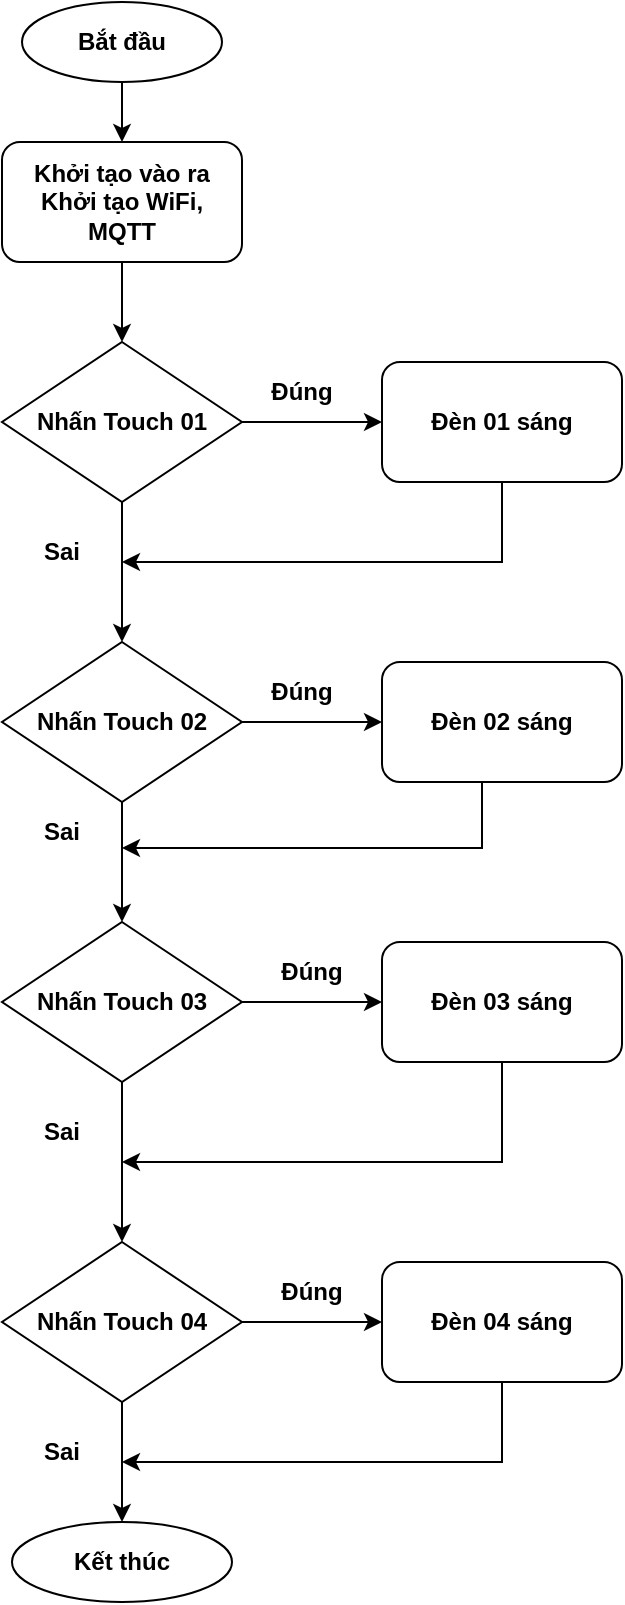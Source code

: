 <mxfile version="18.1.3" type="device"><diagram id="g4ROdZcPPYTlrWrsZbQ4" name="Page-1"><mxGraphModel dx="1021" dy="662" grid="1" gridSize="10" guides="1" tooltips="1" connect="1" arrows="1" fold="1" page="1" pageScale="1" pageWidth="850" pageHeight="1100" math="0" shadow="0"><root><mxCell id="0"/><mxCell id="1" parent="0"/><mxCell id="r99RDJfEiMm1alhPuYH--7" style="edgeStyle=orthogonalEdgeStyle;rounded=0;orthogonalLoop=1;jettySize=auto;html=1;entryX=0.5;entryY=0;entryDx=0;entryDy=0;fontStyle=1" parent="1" source="r99RDJfEiMm1alhPuYH--1" target="r99RDJfEiMm1alhPuYH--2" edge="1"><mxGeometry relative="1" as="geometry"/></mxCell><mxCell id="r99RDJfEiMm1alhPuYH--1" value="Bắt đầu" style="ellipse;whiteSpace=wrap;html=1;fontStyle=1" parent="1" vertex="1"><mxGeometry x="310" y="220" width="100" height="40" as="geometry"/></mxCell><mxCell id="r99RDJfEiMm1alhPuYH--6" style="edgeStyle=orthogonalEdgeStyle;rounded=0;orthogonalLoop=1;jettySize=auto;html=1;entryX=0.5;entryY=0;entryDx=0;entryDy=0;fontStyle=1" parent="1" source="r99RDJfEiMm1alhPuYH--2" target="r99RDJfEiMm1alhPuYH--3" edge="1"><mxGeometry relative="1" as="geometry"/></mxCell><mxCell id="r99RDJfEiMm1alhPuYH--2" value="Khởi tạo vào ra&lt;br&gt;Khởi tạo WiFi, MQTT" style="rounded=1;whiteSpace=wrap;html=1;fontStyle=1" parent="1" vertex="1"><mxGeometry x="300" y="290" width="120" height="60" as="geometry"/></mxCell><mxCell id="r99RDJfEiMm1alhPuYH--4" style="edgeStyle=orthogonalEdgeStyle;rounded=0;orthogonalLoop=1;jettySize=auto;html=1;fontStyle=1" parent="1" source="r99RDJfEiMm1alhPuYH--3" edge="1"><mxGeometry relative="1" as="geometry"><mxPoint x="490" y="430.0" as="targetPoint"/></mxGeometry></mxCell><mxCell id="r99RDJfEiMm1alhPuYH--13" style="edgeStyle=orthogonalEdgeStyle;rounded=0;orthogonalLoop=1;jettySize=auto;html=1;entryX=0.5;entryY=0;entryDx=0;entryDy=0;fontStyle=1" parent="1" source="r99RDJfEiMm1alhPuYH--3" target="r99RDJfEiMm1alhPuYH--11" edge="1"><mxGeometry relative="1" as="geometry"/></mxCell><mxCell id="r99RDJfEiMm1alhPuYH--3" value="Nhấn Touch 01" style="rhombus;whiteSpace=wrap;html=1;fontStyle=1" parent="1" vertex="1"><mxGeometry x="300" y="390" width="120" height="80" as="geometry"/></mxCell><mxCell id="dFUcW2SsyVRvBh-jpTlh-6" style="edgeStyle=orthogonalEdgeStyle;rounded=0;orthogonalLoop=1;jettySize=auto;html=1;" edge="1" parent="1" source="r99RDJfEiMm1alhPuYH--8"><mxGeometry relative="1" as="geometry"><mxPoint x="360" y="500" as="targetPoint"/><Array as="points"><mxPoint x="550" y="500"/></Array></mxGeometry></mxCell><mxCell id="r99RDJfEiMm1alhPuYH--8" value="Đèn 01 sáng" style="rounded=1;whiteSpace=wrap;html=1;fontStyle=1" parent="1" vertex="1"><mxGeometry x="490" y="400" width="120" height="60" as="geometry"/></mxCell><mxCell id="r99RDJfEiMm1alhPuYH--9" style="edgeStyle=orthogonalEdgeStyle;rounded=0;orthogonalLoop=1;jettySize=auto;html=1;fontStyle=1" parent="1" source="r99RDJfEiMm1alhPuYH--11" edge="1"><mxGeometry relative="1" as="geometry"><mxPoint x="490" y="580.0" as="targetPoint"/></mxGeometry></mxCell><mxCell id="r99RDJfEiMm1alhPuYH--18" style="edgeStyle=orthogonalEdgeStyle;rounded=0;orthogonalLoop=1;jettySize=auto;html=1;entryX=0.5;entryY=0;entryDx=0;entryDy=0;fontStyle=1" parent="1" source="r99RDJfEiMm1alhPuYH--11" target="r99RDJfEiMm1alhPuYH--16" edge="1"><mxGeometry relative="1" as="geometry"/></mxCell><mxCell id="r99RDJfEiMm1alhPuYH--11" value="Nhấn Touch 02" style="rhombus;whiteSpace=wrap;html=1;fontStyle=1" parent="1" vertex="1"><mxGeometry x="300" y="540" width="120" height="80" as="geometry"/></mxCell><mxCell id="dFUcW2SsyVRvBh-jpTlh-5" style="edgeStyle=orthogonalEdgeStyle;rounded=0;orthogonalLoop=1;jettySize=auto;html=1;entryX=1;entryY=0.75;entryDx=0;entryDy=0;" edge="1" parent="1" source="r99RDJfEiMm1alhPuYH--12" target="r99RDJfEiMm1alhPuYH--37"><mxGeometry relative="1" as="geometry"><mxPoint x="550" y="670" as="targetPoint"/><Array as="points"><mxPoint x="540" y="643"/><mxPoint x="360" y="643"/></Array></mxGeometry></mxCell><mxCell id="r99RDJfEiMm1alhPuYH--12" value="Đèn 02 sáng" style="rounded=1;whiteSpace=wrap;html=1;fontStyle=1" parent="1" vertex="1"><mxGeometry x="490" y="550" width="120" height="60" as="geometry"/></mxCell><mxCell id="r99RDJfEiMm1alhPuYH--14" style="edgeStyle=orthogonalEdgeStyle;rounded=0;orthogonalLoop=1;jettySize=auto;html=1;fontStyle=1" parent="1" source="r99RDJfEiMm1alhPuYH--16" edge="1"><mxGeometry relative="1" as="geometry"><mxPoint x="490" y="720.0" as="targetPoint"/></mxGeometry></mxCell><mxCell id="r99RDJfEiMm1alhPuYH--23" style="edgeStyle=orthogonalEdgeStyle;rounded=0;orthogonalLoop=1;jettySize=auto;html=1;entryX=0.5;entryY=0;entryDx=0;entryDy=0;fontStyle=1" parent="1" source="r99RDJfEiMm1alhPuYH--16" target="r99RDJfEiMm1alhPuYH--21" edge="1"><mxGeometry relative="1" as="geometry"/></mxCell><mxCell id="r99RDJfEiMm1alhPuYH--16" value="Nhấn Touch 03" style="rhombus;whiteSpace=wrap;html=1;fontStyle=1" parent="1" vertex="1"><mxGeometry x="300" y="680" width="120" height="80" as="geometry"/></mxCell><mxCell id="dFUcW2SsyVRvBh-jpTlh-4" style="edgeStyle=orthogonalEdgeStyle;rounded=0;orthogonalLoop=1;jettySize=auto;html=1;" edge="1" parent="1" source="r99RDJfEiMm1alhPuYH--17"><mxGeometry relative="1" as="geometry"><mxPoint x="360" y="800" as="targetPoint"/><Array as="points"><mxPoint x="550" y="800"/><mxPoint x="360" y="800"/></Array></mxGeometry></mxCell><mxCell id="r99RDJfEiMm1alhPuYH--17" value="Đèn 03 sáng" style="rounded=1;whiteSpace=wrap;html=1;fontStyle=1" parent="1" vertex="1"><mxGeometry x="490" y="690" width="120" height="60" as="geometry"/></mxCell><mxCell id="r99RDJfEiMm1alhPuYH--19" style="edgeStyle=orthogonalEdgeStyle;rounded=0;orthogonalLoop=1;jettySize=auto;html=1;fontStyle=1" parent="1" source="r99RDJfEiMm1alhPuYH--21" edge="1"><mxGeometry relative="1" as="geometry"><mxPoint x="490" y="880.0" as="targetPoint"/></mxGeometry></mxCell><mxCell id="dFUcW2SsyVRvBh-jpTlh-3" style="edgeStyle=orthogonalEdgeStyle;rounded=0;orthogonalLoop=1;jettySize=auto;html=1;entryX=0.5;entryY=0;entryDx=0;entryDy=0;" edge="1" parent="1" source="r99RDJfEiMm1alhPuYH--21" target="r99RDJfEiMm1alhPuYH--27"><mxGeometry relative="1" as="geometry"/></mxCell><mxCell id="r99RDJfEiMm1alhPuYH--21" value="Nhấn Touch 04" style="rhombus;whiteSpace=wrap;html=1;fontStyle=1" parent="1" vertex="1"><mxGeometry x="300" y="840" width="120" height="80" as="geometry"/></mxCell><mxCell id="dFUcW2SsyVRvBh-jpTlh-1" style="edgeStyle=orthogonalEdgeStyle;rounded=0;orthogonalLoop=1;jettySize=auto;html=1;" edge="1" parent="1" source="r99RDJfEiMm1alhPuYH--22"><mxGeometry relative="1" as="geometry"><mxPoint x="360" y="950" as="targetPoint"/><Array as="points"><mxPoint x="550" y="950"/><mxPoint x="360" y="950"/></Array></mxGeometry></mxCell><mxCell id="r99RDJfEiMm1alhPuYH--22" value="Đèn 04 sáng" style="rounded=1;whiteSpace=wrap;html=1;fontStyle=1" parent="1" vertex="1"><mxGeometry x="490" y="850" width="120" height="60" as="geometry"/></mxCell><mxCell id="r99RDJfEiMm1alhPuYH--27" value="Kết thúc" style="ellipse;whiteSpace=wrap;html=1;fontStyle=1" parent="1" vertex="1"><mxGeometry x="305" y="980" width="110" height="40" as="geometry"/></mxCell><mxCell id="r99RDJfEiMm1alhPuYH--31" value="Đúng" style="text;html=1;strokeColor=none;fillColor=none;align=center;verticalAlign=middle;whiteSpace=wrap;rounded=0;fontStyle=1" parent="1" vertex="1"><mxGeometry x="420" y="400" width="60" height="30" as="geometry"/></mxCell><mxCell id="r99RDJfEiMm1alhPuYH--33" value="Đúng" style="text;html=1;strokeColor=none;fillColor=none;align=center;verticalAlign=middle;whiteSpace=wrap;rounded=0;fontStyle=1" parent="1" vertex="1"><mxGeometry x="420" y="550" width="60" height="30" as="geometry"/></mxCell><mxCell id="r99RDJfEiMm1alhPuYH--34" value="Đúng" style="text;html=1;strokeColor=none;fillColor=none;align=center;verticalAlign=middle;whiteSpace=wrap;rounded=0;fontStyle=1" parent="1" vertex="1"><mxGeometry x="425" y="690" width="60" height="30" as="geometry"/></mxCell><mxCell id="r99RDJfEiMm1alhPuYH--35" value="Đúng" style="text;html=1;strokeColor=none;fillColor=none;align=center;verticalAlign=middle;whiteSpace=wrap;rounded=0;fontStyle=1" parent="1" vertex="1"><mxGeometry x="425" y="850" width="60" height="30" as="geometry"/></mxCell><mxCell id="r99RDJfEiMm1alhPuYH--36" value="Sai" style="text;html=1;strokeColor=none;fillColor=none;align=center;verticalAlign=middle;whiteSpace=wrap;rounded=0;fontStyle=1" parent="1" vertex="1"><mxGeometry x="300" y="480" width="60" height="30" as="geometry"/></mxCell><mxCell id="r99RDJfEiMm1alhPuYH--37" value="Sai" style="text;html=1;strokeColor=none;fillColor=none;align=center;verticalAlign=middle;whiteSpace=wrap;rounded=0;fontStyle=1" parent="1" vertex="1"><mxGeometry x="300" y="620" width="60" height="30" as="geometry"/></mxCell><mxCell id="r99RDJfEiMm1alhPuYH--38" value="Sai" style="text;html=1;strokeColor=none;fillColor=none;align=center;verticalAlign=middle;whiteSpace=wrap;rounded=0;fontStyle=1" parent="1" vertex="1"><mxGeometry x="300" y="770" width="60" height="30" as="geometry"/></mxCell><mxCell id="dFUcW2SsyVRvBh-jpTlh-8" value="Sai" style="text;html=1;strokeColor=none;fillColor=none;align=center;verticalAlign=middle;whiteSpace=wrap;rounded=0;fontStyle=1" vertex="1" parent="1"><mxGeometry x="300" y="930" width="60" height="30" as="geometry"/></mxCell></root></mxGraphModel></diagram></mxfile>